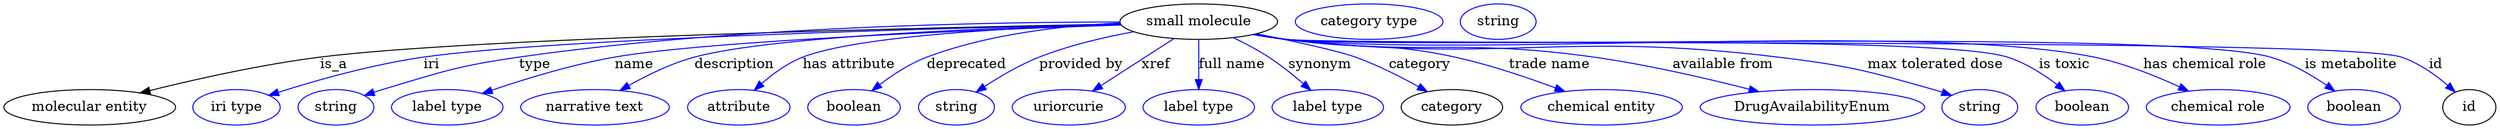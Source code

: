 digraph {
	graph [bb="0,0,2526.1,123"];
	node [label="\N"];
	"small molecule"	[height=0.5,
		label="small molecule",
		pos="1211.1,105",
		width=2.2206];
	"molecular entity"	[height=0.5,
		pos="87.092,18",
		width=2.4192];
	"small molecule" -> "molecular entity"	[label=is_a,
		lp="335.09,61.5",
		pos="e,138.24,32.576 1131.8,102.62 944.05,99.078 476.63,88.53 321.09,69 261.64,61.535 194.9,46.609 147.95,34.999"];
	iri	[color=blue,
		height=0.5,
		label="iri type",
		pos="236.09,18",
		width=1.2277];
	"small molecule" -> iri	[color=blue,
		label=iri,
		lp="434.09,61.5",
		pos="e,268.91,30.128 1131.7,102.41 960.28,98.662 560.48,88.116 426.09,69 374.48,61.658 316.77,45.26 278.64,33.237",
		style=solid];
	type	[color=blue,
		height=0.5,
		label=string,
		pos="337.09,18",
		width=1.0652];
	"small molecule" -> type	[color=blue,
		label=type,
		lp="538.09,61.5",
		pos="e,366.01,30.034 1131.1,104.69 1002.2,104.74 740.82,100.44 522.09,69 459.67,60.029 444.51,54.087 384.09,36 381.33,35.172 378.48,34.272 \
375.63,33.332",
		style=solid];
	name	[color=blue,
		height=0.5,
		label="label type",
		pos="450.09,18",
		width=1.5707];
	"small molecule" -> name	[color=blue,
		label=name,
		lp="639.09,61.5",
		pos="e,485.46,32.045 1132.5,101.58 994.87,96.978 715.44,85.871 619.09,69 576.16,61.483 528.69,46.851 495.01,35.35",
		style=solid];
	description	[color=blue,
		height=0.5,
		label="narrative text",
		pos="600.09,18",
		width=2.0943];
	"small molecule" -> description	[color=blue,
		label=description,
		lp="740.59,61.5",
		pos="e,625.28,35.118 1131.8,102.37 1009.1,99.202 779.13,90.536 700.09,69 676.92,62.685 652.78,50.792 634.03,40.189",
		style=solid];
	"has attribute"	[color=blue,
		height=0.5,
		label=attribute,
		pos="745.09,18",
		width=1.4443];
	"small molecule" -> "has attribute"	[color=blue,
		label="has attribute",
		lp="857.09,61.5",
		pos="e,760.82,35.307 1131.9,102.33 1032.1,99.327 866.83,91.095 810.09,69 794.68,62.997 779.87,52.144 768.29,42.079",
		style=solid];
	deprecated	[color=blue,
		height=0.5,
		label=boolean,
		pos="862.09,18",
		width=1.2999];
	"small molecule" -> deprecated	[color=blue,
		label=deprecated,
		lp="975.59,61.5",
		pos="e,879.91,34.823 1131.1,103.74 1074.6,101.22 998.19,92.989 935.09,69 918.13,62.551 901.28,51.408 888.05,41.276",
		style=solid];
	"provided by"	[color=blue,
		height=0.5,
		label=string,
		pos="965.09,18",
		width=1.0652];
	"small molecule" -> "provided by"	[color=blue,
		label="provided by",
		lp="1091.6,61.5",
		pos="e,985.18,33.507 1145,94.726 1115.1,89.264 1079.6,81.01 1049.1,69 1029.7,61.364 1009.6,49.539 993.87,39.305",
		style=solid];
	xref	[color=blue,
		height=0.5,
		label=uriorcurie,
		pos="1079.1,18",
		width=1.5887];
	"small molecule" -> xref	[color=blue,
		label=xref,
		lp="1167.6,61.5",
		pos="e,1103.2,34.554 1186,87.812 1165,74.29 1134.9,54.908 1112,40.158",
		style=solid];
	"full name"	[color=blue,
		height=0.5,
		label="label type",
		pos="1211.1,18",
		width=1.5707];
	"small molecule" -> "full name"	[color=blue,
		label="full name",
		lp="1244.6,61.5",
		pos="e,1211.1,36.175 1211.1,86.799 1211.1,75.163 1211.1,59.548 1211.1,46.237",
		style=solid];
	synonym	[color=blue,
		height=0.5,
		label="label type",
		pos="1342.1,18",
		width=1.5707];
	"small molecule" -> synonym	[color=blue,
		label=synonym,
		lp="1334.1,61.5",
		pos="e,1324.8,35.265 1246.3,88.674 1258,83.049 1270.9,76.265 1282.1,69 1294.3,61.05 1306.9,50.952 1317.3,41.916",
		style=solid];
	category	[height=0.5,
		pos="1468.1,18",
		width=1.4263];
	"small molecule" -> category	[color=blue,
		label=category,
		lp="1435.6,61.5",
		pos="e,1443.1,34.007 1270,92.66 1307.3,85.168 1351.8,75.558 1370.1,69 1392.2,61.06 1415.8,49.183 1434.2,38.998",
		style=solid];
	"trade name"	[color=blue,
		height=0.5,
		label="chemical entity",
		pos="1619.1,18",
		width=2.2748];
	"small molecule" -> "trade name"	[color=blue,
		label="trade name",
		lp="1566.1,61.5",
		pos="e,1582,34.075 1268.4,92.317 1278.9,90.384 1289.8,88.519 1300.1,87 1375.7,75.821 1396.4,85.329 1471.1,69 1505.8,61.398 1543.8,48.46 \
1572.6,37.649",
		style=solid];
	"available from"	[color=blue,
		height=0.5,
		label=DrugAvailabilityEnum,
		pos="1833.1,18",
		width=3.1594];
	"small molecule" -> "available from"	[color=blue,
		label="available from",
		lp="1742.6,61.5",
		pos="e,1778.8,33.842 1267.4,92.089 1278.2,90.131 1289.5,88.315 1300.1,87 1437.5,69.975 1474,88.275 1611.1,69 1664.9,61.432 1725,47.555 \
1769.1,36.338",
		style=solid];
	"max tolerated dose"	[color=blue,
		height=0.5,
		label=string,
		pos="2003.1,18",
		width=1.0652];
	"small molecule" -> "max tolerated dose"	[color=blue,
		label="max tolerated dose",
		lp="1958.1,61.5",
		pos="e,1974.5,30.079 1266.9,91.989 1277.9,90.014 1289.3,88.218 1300.1,87 1520.2,62.151 1578.2,95.737 1798.1,69 1869.3,60.34 1887.1,55.582 \
1956.1,36 1959,35.174 1962,34.257 1965,33.291",
		style=solid];
	"is toxic"	[color=blue,
		height=0.5,
		label=boolean,
		pos="2106.1,18",
		width=1.2999];
	"small molecule" -> "is toxic"	[color=blue,
		label="is toxic",
		lp="2088.1,61.5",
		pos="e,2088.5,34.945 1266.4,91.975 1277.5,89.975 1289.1,88.172 1300.1,87 1380.9,78.349 1953.6,93.499 2031.1,69 2049.1,63.295 2066.9,51.825 \
2080.5,41.31",
		style=solid];
	"has chemical role"	[color=blue,
		height=0.5,
		label="chemical role",
		pos="2244.1,18",
		width=2.022];
	"small molecule" -> "has chemical role"	[color=blue,
		label="has chemical role",
		lp="2230.6,61.5",
		pos="e,2214,34.496 1266.4,91.952 1277.5,89.954 1289.1,88.158 1300.1,87 1480.9,67.877 1939.9,105.1 2118.1,69 2148.2,62.895 2180.4,49.997 \
2204.7,38.831",
		style=solid];
	"is metabolite"	[color=blue,
		height=0.5,
		label=boolean,
		pos="2382.1,18",
		width=1.2999];
	"small molecule" -> "is metabolite"	[color=blue,
		label="is metabolite",
		lp="2379.1,61.5",
		pos="e,2362.5,34.516 1266.4,91.918 1277.5,89.923 1289.1,88.137 1300.1,87 1410.3,75.565 2190.5,99.074 2297.1,69 2317.7,63.197 2338.4,51.158 \
2354.2,40.348",
		style=solid];
	id	[height=0.5,
		pos="2499.1,18",
		width=0.75];
	"small molecule" -> id	[color=blue,
		label=id,
		lp="2465.1,61.5",
		pos="e,2484.7,33.533 1266.4,91.9 1277.5,89.906 1289.1,88.125 1300.1,87 1362.5,80.586 2370.5,88.84 2430.1,69 2447.6,63.171 2464.4,51.159 \
2477.1,40.37",
		style=solid];
	"named thing_category"	[color=blue,
		height=0.5,
		label="category type",
		pos="1384.1,105",
		width=2.0762];
	"small molecule_id"	[color=blue,
		height=0.5,
		label=string,
		pos="1515.1,105",
		width=1.0652];
}
